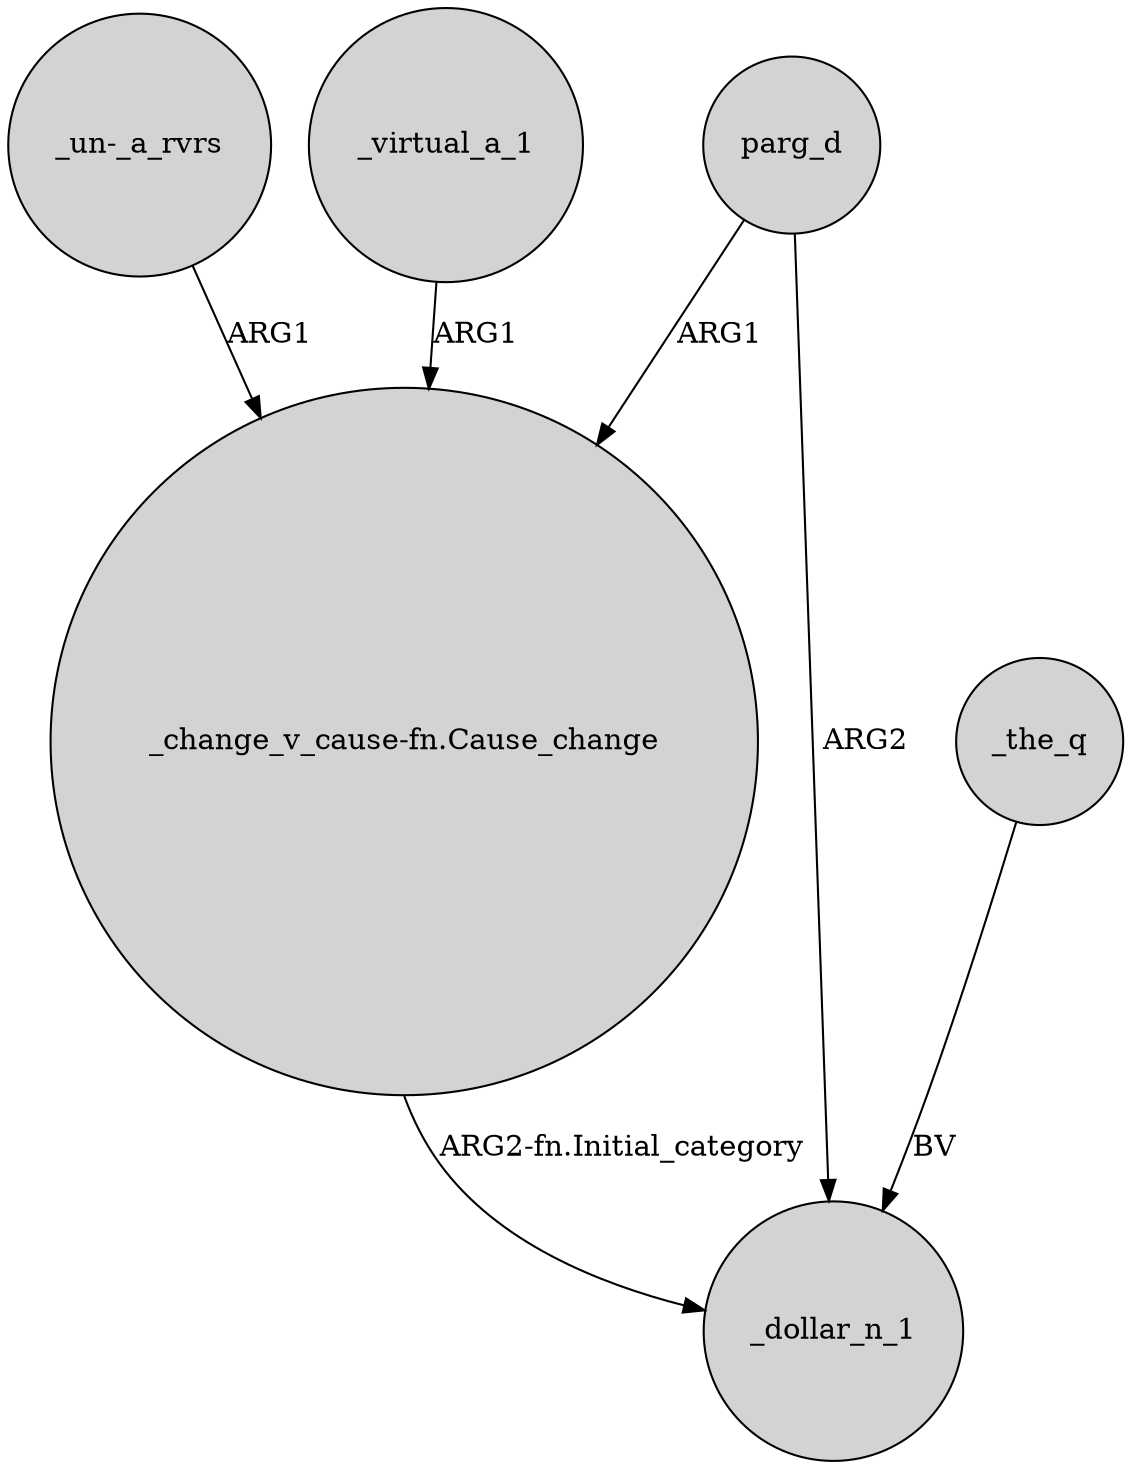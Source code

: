 digraph {
	node [shape=circle style=filled]
	"_un-_a_rvrs" -> "_change_v_cause-fn.Cause_change" [label=ARG1]
	parg_d -> _dollar_n_1 [label=ARG2]
	_the_q -> _dollar_n_1 [label=BV]
	parg_d -> "_change_v_cause-fn.Cause_change" [label=ARG1]
	"_change_v_cause-fn.Cause_change" -> _dollar_n_1 [label="ARG2-fn.Initial_category"]
	_virtual_a_1 -> "_change_v_cause-fn.Cause_change" [label=ARG1]
}

